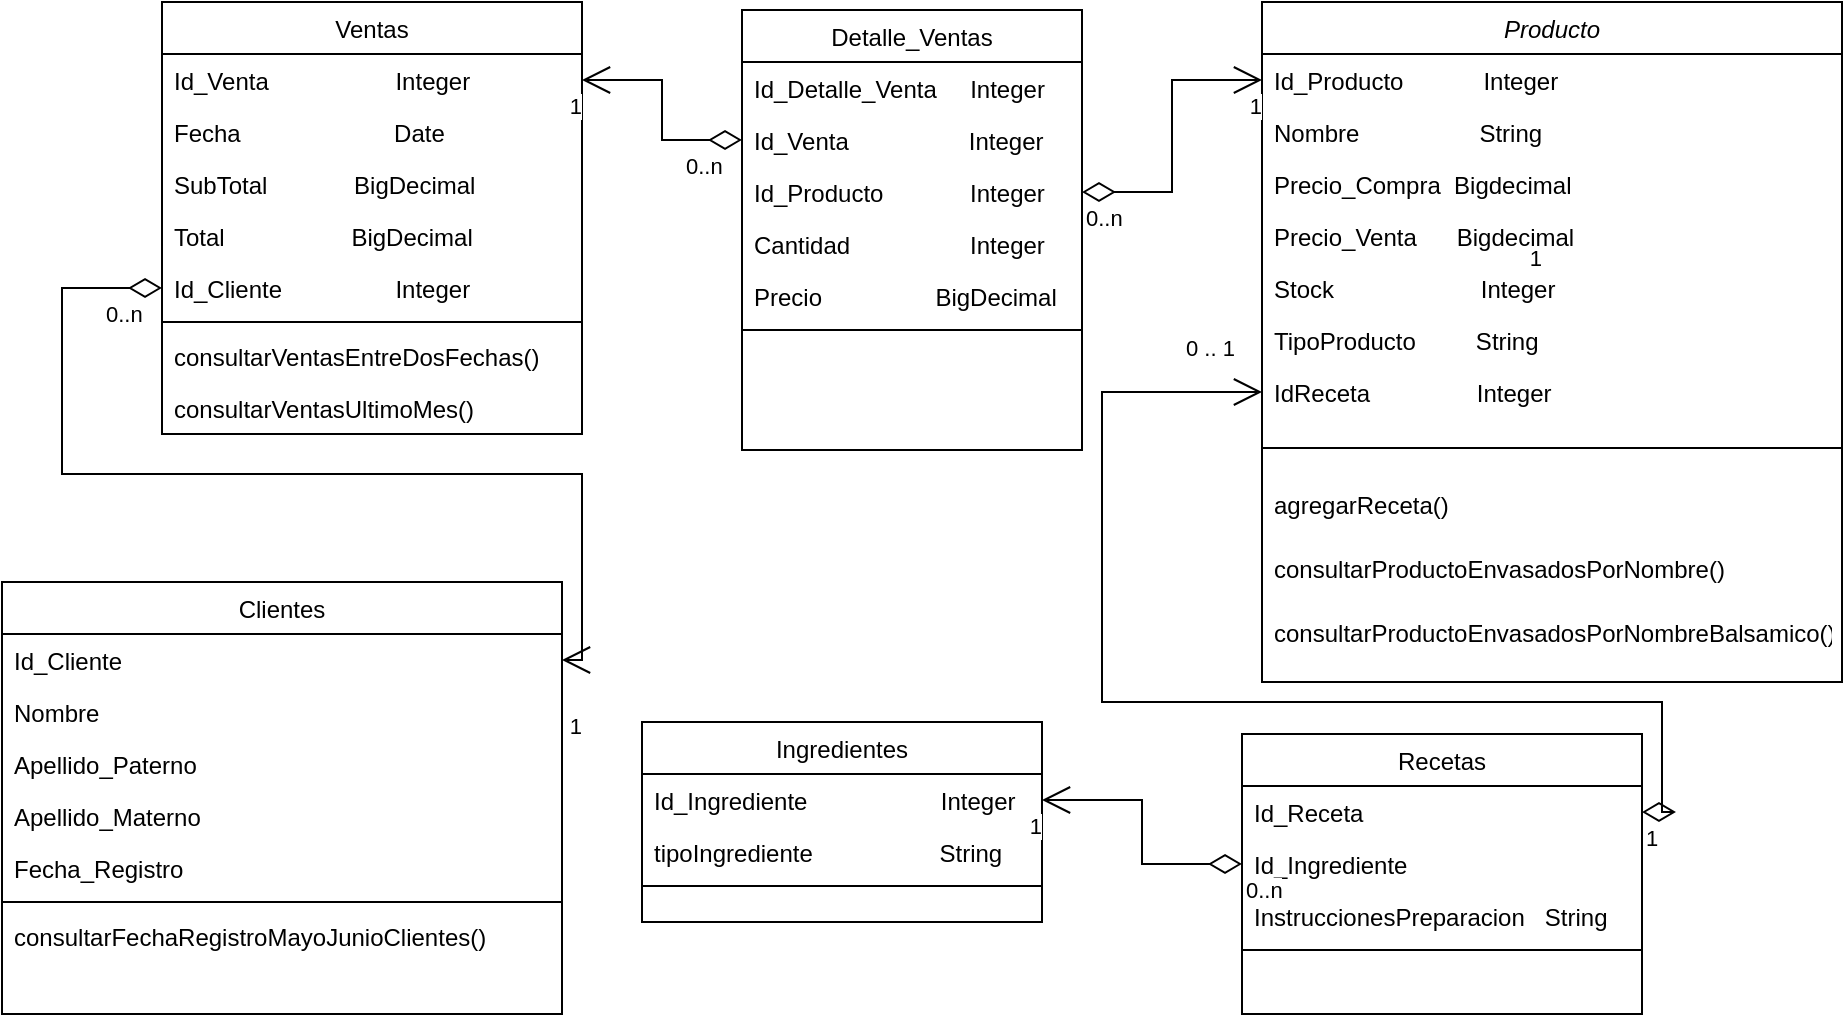 <mxfile version="22.0.6" type="github">
  <diagram id="C5RBs43oDa-KdzZeNtuy" name="Page-1">
    <mxGraphModel dx="1877" dy="574" grid="1" gridSize="10" guides="1" tooltips="1" connect="1" arrows="1" fold="1" page="1" pageScale="1" pageWidth="827" pageHeight="1169" math="0" shadow="0">
      <root>
        <mxCell id="WIyWlLk6GJQsqaUBKTNV-0" />
        <mxCell id="WIyWlLk6GJQsqaUBKTNV-1" parent="WIyWlLk6GJQsqaUBKTNV-0" />
        <mxCell id="zkfFHV4jXpPFQw0GAbJ--0" value="Producto" style="swimlane;fontStyle=2;align=center;verticalAlign=top;childLayout=stackLayout;horizontal=1;startSize=26;horizontalStack=0;resizeParent=1;resizeLast=0;collapsible=1;marginBottom=0;rounded=0;shadow=0;strokeWidth=1;" parent="WIyWlLk6GJQsqaUBKTNV-1" vertex="1">
          <mxGeometry x="530" y="20" width="290" height="340" as="geometry">
            <mxRectangle x="230" y="140" width="160" height="26" as="alternateBounds" />
          </mxGeometry>
        </mxCell>
        <mxCell id="zkfFHV4jXpPFQw0GAbJ--1" value="Id_Producto            Integer" style="text;align=left;verticalAlign=top;spacingLeft=4;spacingRight=4;overflow=hidden;rotatable=0;points=[[0,0.5],[1,0.5]];portConstraint=eastwest;" parent="zkfFHV4jXpPFQw0GAbJ--0" vertex="1">
          <mxGeometry y="26" width="290" height="26" as="geometry" />
        </mxCell>
        <mxCell id="zkfFHV4jXpPFQw0GAbJ--2" value="Nombre                  String" style="text;align=left;verticalAlign=top;spacingLeft=4;spacingRight=4;overflow=hidden;rotatable=0;points=[[0,0.5],[1,0.5]];portConstraint=eastwest;rounded=0;shadow=0;html=0;" parent="zkfFHV4jXpPFQw0GAbJ--0" vertex="1">
          <mxGeometry y="52" width="290" height="26" as="geometry" />
        </mxCell>
        <mxCell id="zkfFHV4jXpPFQw0GAbJ--3" value="Precio_Compra  Bigdecimal" style="text;align=left;verticalAlign=top;spacingLeft=4;spacingRight=4;overflow=hidden;rotatable=0;points=[[0,0.5],[1,0.5]];portConstraint=eastwest;rounded=0;shadow=0;html=0;" parent="zkfFHV4jXpPFQw0GAbJ--0" vertex="1">
          <mxGeometry y="78" width="290" height="26" as="geometry" />
        </mxCell>
        <mxCell id="4kPLVbE8B_isNcjpirVt-29" value="Precio_Venta      Bigdecimal" style="text;align=left;verticalAlign=top;spacingLeft=4;spacingRight=4;overflow=hidden;rotatable=0;points=[[0,0.5],[1,0.5]];portConstraint=eastwest;rounded=0;shadow=0;html=0;" vertex="1" parent="zkfFHV4jXpPFQw0GAbJ--0">
          <mxGeometry y="104" width="290" height="26" as="geometry" />
        </mxCell>
        <mxCell id="4kPLVbE8B_isNcjpirVt-48" value="Stock                      Integer" style="text;align=left;verticalAlign=top;spacingLeft=4;spacingRight=4;overflow=hidden;rotatable=0;points=[[0,0.5],[1,0.5]];portConstraint=eastwest;rounded=0;shadow=0;html=0;" vertex="1" parent="zkfFHV4jXpPFQw0GAbJ--0">
          <mxGeometry y="130" width="290" height="26" as="geometry" />
        </mxCell>
        <mxCell id="4kPLVbE8B_isNcjpirVt-49" value="TipoProducto         String" style="text;align=left;verticalAlign=top;spacingLeft=4;spacingRight=4;overflow=hidden;rotatable=0;points=[[0,0.5],[1,0.5]];portConstraint=eastwest;rounded=0;shadow=0;html=0;" vertex="1" parent="zkfFHV4jXpPFQw0GAbJ--0">
          <mxGeometry y="156" width="290" height="26" as="geometry" />
        </mxCell>
        <mxCell id="4kPLVbE8B_isNcjpirVt-50" value="IdReceta                Integer" style="text;align=left;verticalAlign=top;spacingLeft=4;spacingRight=4;overflow=hidden;rotatable=0;points=[[0,0.5],[1,0.5]];portConstraint=eastwest;rounded=0;shadow=0;html=0;" vertex="1" parent="zkfFHV4jXpPFQw0GAbJ--0">
          <mxGeometry y="182" width="290" height="26" as="geometry" />
        </mxCell>
        <mxCell id="zkfFHV4jXpPFQw0GAbJ--4" value="" style="line;html=1;strokeWidth=1;align=left;verticalAlign=middle;spacingTop=-1;spacingLeft=3;spacingRight=3;rotatable=0;labelPosition=right;points=[];portConstraint=eastwest;" parent="zkfFHV4jXpPFQw0GAbJ--0" vertex="1">
          <mxGeometry y="208" width="290" height="30" as="geometry" />
        </mxCell>
        <mxCell id="4kPLVbE8B_isNcjpirVt-51" value="agregarReceta()" style="text;align=left;verticalAlign=top;spacingLeft=4;spacingRight=4;overflow=hidden;rotatable=0;points=[[0,0.5],[1,0.5]];portConstraint=eastwest;rounded=0;shadow=0;html=0;" vertex="1" parent="zkfFHV4jXpPFQw0GAbJ--0">
          <mxGeometry y="238" width="290" height="32" as="geometry" />
        </mxCell>
        <mxCell id="4kPLVbE8B_isNcjpirVt-54" value="consultarProductoEnvasadosPorNombre()" style="text;align=left;verticalAlign=top;spacingLeft=4;spacingRight=4;overflow=hidden;rotatable=0;points=[[0,0.5],[1,0.5]];portConstraint=eastwest;rounded=0;shadow=0;html=0;" vertex="1" parent="zkfFHV4jXpPFQw0GAbJ--0">
          <mxGeometry y="270" width="290" height="32" as="geometry" />
        </mxCell>
        <mxCell id="4kPLVbE8B_isNcjpirVt-55" value="consultarProductoEnvasadosPorNombreBalsamico()" style="text;align=left;verticalAlign=top;spacingLeft=4;spacingRight=4;overflow=hidden;rotatable=0;points=[[0,0.5],[1,0.5]];portConstraint=eastwest;rounded=0;shadow=0;html=0;" vertex="1" parent="zkfFHV4jXpPFQw0GAbJ--0">
          <mxGeometry y="302" width="290" height="32" as="geometry" />
        </mxCell>
        <mxCell id="4kPLVbE8B_isNcjpirVt-1" value="Clientes" style="swimlane;fontStyle=0;align=center;verticalAlign=top;childLayout=stackLayout;horizontal=1;startSize=26;horizontalStack=0;resizeParent=1;resizeLast=0;collapsible=1;marginBottom=0;rounded=0;shadow=0;strokeWidth=1;" vertex="1" parent="WIyWlLk6GJQsqaUBKTNV-1">
          <mxGeometry x="-100" y="310" width="280" height="216" as="geometry">
            <mxRectangle x="550" y="140" width="160" height="26" as="alternateBounds" />
          </mxGeometry>
        </mxCell>
        <mxCell id="4kPLVbE8B_isNcjpirVt-2" value="Id_Cliente" style="text;align=left;verticalAlign=top;spacingLeft=4;spacingRight=4;overflow=hidden;rotatable=0;points=[[0,0.5],[1,0.5]];portConstraint=eastwest;" vertex="1" parent="4kPLVbE8B_isNcjpirVt-1">
          <mxGeometry y="26" width="280" height="26" as="geometry" />
        </mxCell>
        <mxCell id="4kPLVbE8B_isNcjpirVt-3" value="Nombre" style="text;align=left;verticalAlign=top;spacingLeft=4;spacingRight=4;overflow=hidden;rotatable=0;points=[[0,0.5],[1,0.5]];portConstraint=eastwest;rounded=0;shadow=0;html=0;" vertex="1" parent="4kPLVbE8B_isNcjpirVt-1">
          <mxGeometry y="52" width="280" height="26" as="geometry" />
        </mxCell>
        <mxCell id="4kPLVbE8B_isNcjpirVt-4" value="Apellido_Paterno" style="text;align=left;verticalAlign=top;spacingLeft=4;spacingRight=4;overflow=hidden;rotatable=0;points=[[0,0.5],[1,0.5]];portConstraint=eastwest;rounded=0;shadow=0;html=0;" vertex="1" parent="4kPLVbE8B_isNcjpirVt-1">
          <mxGeometry y="78" width="280" height="26" as="geometry" />
        </mxCell>
        <mxCell id="4kPLVbE8B_isNcjpirVt-5" value="Apellido_Materno" style="text;align=left;verticalAlign=top;spacingLeft=4;spacingRight=4;overflow=hidden;rotatable=0;points=[[0,0.5],[1,0.5]];portConstraint=eastwest;rounded=0;shadow=0;html=0;" vertex="1" parent="4kPLVbE8B_isNcjpirVt-1">
          <mxGeometry y="104" width="280" height="26" as="geometry" />
        </mxCell>
        <mxCell id="4kPLVbE8B_isNcjpirVt-6" value="Fecha_Registro" style="text;align=left;verticalAlign=top;spacingLeft=4;spacingRight=4;overflow=hidden;rotatable=0;points=[[0,0.5],[1,0.5]];portConstraint=eastwest;rounded=0;shadow=0;html=0;" vertex="1" parent="4kPLVbE8B_isNcjpirVt-1">
          <mxGeometry y="130" width="280" height="26" as="geometry" />
        </mxCell>
        <mxCell id="4kPLVbE8B_isNcjpirVt-7" value="" style="line;html=1;strokeWidth=1;align=left;verticalAlign=middle;spacingTop=-1;spacingLeft=3;spacingRight=3;rotatable=0;labelPosition=right;points=[];portConstraint=eastwest;" vertex="1" parent="4kPLVbE8B_isNcjpirVt-1">
          <mxGeometry y="156" width="280" height="8" as="geometry" />
        </mxCell>
        <mxCell id="4kPLVbE8B_isNcjpirVt-56" value="consultarFechaRegistroMayoJunioClientes()" style="text;align=left;verticalAlign=top;spacingLeft=4;spacingRight=4;overflow=hidden;rotatable=0;points=[[0,0.5],[1,0.5]];portConstraint=eastwest;rounded=0;shadow=0;html=0;" vertex="1" parent="4kPLVbE8B_isNcjpirVt-1">
          <mxGeometry y="164" width="280" height="26" as="geometry" />
        </mxCell>
        <mxCell id="4kPLVbE8B_isNcjpirVt-10" value="Ventas" style="swimlane;fontStyle=0;align=center;verticalAlign=top;childLayout=stackLayout;horizontal=1;startSize=26;horizontalStack=0;resizeParent=1;resizeLast=0;collapsible=1;marginBottom=0;rounded=0;shadow=0;strokeWidth=1;" vertex="1" parent="WIyWlLk6GJQsqaUBKTNV-1">
          <mxGeometry x="-20" y="20" width="210" height="216" as="geometry">
            <mxRectangle x="550" y="140" width="160" height="26" as="alternateBounds" />
          </mxGeometry>
        </mxCell>
        <object label="Id_Venta                   Integer" id="4kPLVbE8B_isNcjpirVt-11">
          <mxCell style="text;align=left;verticalAlign=top;spacingLeft=4;spacingRight=4;overflow=hidden;rotatable=0;points=[[0,0.5],[1,0.5]];portConstraint=eastwest;" vertex="1" parent="4kPLVbE8B_isNcjpirVt-10">
            <mxGeometry y="26" width="210" height="26" as="geometry" />
          </mxCell>
        </object>
        <mxCell id="4kPLVbE8B_isNcjpirVt-12" value="Fecha                       Date" style="text;align=left;verticalAlign=top;spacingLeft=4;spacingRight=4;overflow=hidden;rotatable=0;points=[[0,0.5],[1,0.5]];portConstraint=eastwest;rounded=0;shadow=0;html=0;" vertex="1" parent="4kPLVbE8B_isNcjpirVt-10">
          <mxGeometry y="52" width="210" height="26" as="geometry" />
        </mxCell>
        <mxCell id="4kPLVbE8B_isNcjpirVt-13" value="SubTotal             BigDecimal" style="text;align=left;verticalAlign=top;spacingLeft=4;spacingRight=4;overflow=hidden;rotatable=0;points=[[0,0.5],[1,0.5]];portConstraint=eastwest;rounded=0;shadow=0;html=0;" vertex="1" parent="4kPLVbE8B_isNcjpirVt-10">
          <mxGeometry y="78" width="210" height="26" as="geometry" />
        </mxCell>
        <mxCell id="4kPLVbE8B_isNcjpirVt-14" value="Total                   BigDecimal" style="text;align=left;verticalAlign=top;spacingLeft=4;spacingRight=4;overflow=hidden;rotatable=0;points=[[0,0.5],[1,0.5]];portConstraint=eastwest;rounded=0;shadow=0;html=0;" vertex="1" parent="4kPLVbE8B_isNcjpirVt-10">
          <mxGeometry y="104" width="210" height="26" as="geometry" />
        </mxCell>
        <mxCell id="4kPLVbE8B_isNcjpirVt-15" value="Id_Cliente                 Integer" style="text;align=left;verticalAlign=top;spacingLeft=4;spacingRight=4;overflow=hidden;rotatable=0;points=[[0,0.5],[1,0.5]];portConstraint=eastwest;rounded=0;shadow=0;html=0;" vertex="1" parent="4kPLVbE8B_isNcjpirVt-10">
          <mxGeometry y="130" width="210" height="26" as="geometry" />
        </mxCell>
        <mxCell id="4kPLVbE8B_isNcjpirVt-16" value="" style="line;html=1;strokeWidth=1;align=left;verticalAlign=middle;spacingTop=-1;spacingLeft=3;spacingRight=3;rotatable=0;labelPosition=right;points=[];portConstraint=eastwest;" vertex="1" parent="4kPLVbE8B_isNcjpirVt-10">
          <mxGeometry y="156" width="210" height="8" as="geometry" />
        </mxCell>
        <mxCell id="4kPLVbE8B_isNcjpirVt-52" value="consultarVentasEntreDosFechas()" style="text;align=left;verticalAlign=top;spacingLeft=4;spacingRight=4;overflow=hidden;rotatable=0;points=[[0,0.5],[1,0.5]];portConstraint=eastwest;rounded=0;shadow=0;html=0;" vertex="1" parent="4kPLVbE8B_isNcjpirVt-10">
          <mxGeometry y="164" width="210" height="26" as="geometry" />
        </mxCell>
        <mxCell id="4kPLVbE8B_isNcjpirVt-53" value="consultarVentasUltimoMes()" style="text;align=left;verticalAlign=top;spacingLeft=4;spacingRight=4;overflow=hidden;rotatable=0;points=[[0,0.5],[1,0.5]];portConstraint=eastwest;rounded=0;shadow=0;html=0;" vertex="1" parent="4kPLVbE8B_isNcjpirVt-10">
          <mxGeometry y="190" width="210" height="26" as="geometry" />
        </mxCell>
        <mxCell id="4kPLVbE8B_isNcjpirVt-19" value="Detalle_Ventas" style="swimlane;fontStyle=0;align=center;verticalAlign=top;childLayout=stackLayout;horizontal=1;startSize=26;horizontalStack=0;resizeParent=1;resizeLast=0;collapsible=1;marginBottom=0;rounded=0;shadow=0;strokeWidth=1;" vertex="1" parent="WIyWlLk6GJQsqaUBKTNV-1">
          <mxGeometry x="270" y="24" width="170" height="220" as="geometry">
            <mxRectangle x="550" y="140" width="160" height="26" as="alternateBounds" />
          </mxGeometry>
        </mxCell>
        <mxCell id="4kPLVbE8B_isNcjpirVt-20" value="Id_Detalle_Venta     Integer" style="text;align=left;verticalAlign=top;spacingLeft=4;spacingRight=4;overflow=hidden;rotatable=0;points=[[0,0.5],[1,0.5]];portConstraint=eastwest;" vertex="1" parent="4kPLVbE8B_isNcjpirVt-19">
          <mxGeometry y="26" width="170" height="26" as="geometry" />
        </mxCell>
        <mxCell id="4kPLVbE8B_isNcjpirVt-21" value="Id_Venta                  Integer" style="text;align=left;verticalAlign=top;spacingLeft=4;spacingRight=4;overflow=hidden;rotatable=0;points=[[0,0.5],[1,0.5]];portConstraint=eastwest;rounded=0;shadow=0;html=0;" vertex="1" parent="4kPLVbE8B_isNcjpirVt-19">
          <mxGeometry y="52" width="170" height="26" as="geometry" />
        </mxCell>
        <mxCell id="4kPLVbE8B_isNcjpirVt-22" value="Id_Producto             Integer" style="text;align=left;verticalAlign=top;spacingLeft=4;spacingRight=4;overflow=hidden;rotatable=0;points=[[0,0.5],[1,0.5]];portConstraint=eastwest;rounded=0;shadow=0;html=0;" vertex="1" parent="4kPLVbE8B_isNcjpirVt-19">
          <mxGeometry y="78" width="170" height="26" as="geometry" />
        </mxCell>
        <mxCell id="4kPLVbE8B_isNcjpirVt-23" value="Cantidad                  Integer" style="text;align=left;verticalAlign=top;spacingLeft=4;spacingRight=4;overflow=hidden;rotatable=0;points=[[0,0.5],[1,0.5]];portConstraint=eastwest;rounded=0;shadow=0;html=0;" vertex="1" parent="4kPLVbE8B_isNcjpirVt-19">
          <mxGeometry y="104" width="170" height="26" as="geometry" />
        </mxCell>
        <mxCell id="4kPLVbE8B_isNcjpirVt-24" value="Precio                 BigDecimal" style="text;align=left;verticalAlign=top;spacingLeft=4;spacingRight=4;overflow=hidden;rotatable=0;points=[[0,0.5],[1,0.5]];portConstraint=eastwest;rounded=0;shadow=0;html=0;" vertex="1" parent="4kPLVbE8B_isNcjpirVt-19">
          <mxGeometry y="130" width="170" height="26" as="geometry" />
        </mxCell>
        <mxCell id="4kPLVbE8B_isNcjpirVt-25" value="" style="line;html=1;strokeWidth=1;align=left;verticalAlign=middle;spacingTop=-1;spacingLeft=3;spacingRight=3;rotatable=0;labelPosition=right;points=[];portConstraint=eastwest;" vertex="1" parent="4kPLVbE8B_isNcjpirVt-19">
          <mxGeometry y="156" width="170" height="8" as="geometry" />
        </mxCell>
        <mxCell id="4kPLVbE8B_isNcjpirVt-31" value="" style="endArrow=open;html=1;endSize=12;startArrow=diamondThin;startSize=14;startFill=0;edgeStyle=orthogonalEdgeStyle;rounded=0;" edge="1" parent="WIyWlLk6GJQsqaUBKTNV-1" source="4kPLVbE8B_isNcjpirVt-22" target="zkfFHV4jXpPFQw0GAbJ--1">
          <mxGeometry relative="1" as="geometry">
            <mxPoint x="370" y="88.5" as="sourcePoint" />
            <mxPoint x="530" y="88.5" as="targetPoint" />
          </mxGeometry>
        </mxCell>
        <mxCell id="4kPLVbE8B_isNcjpirVt-32" value="0..n" style="edgeLabel;resizable=0;html=1;align=left;verticalAlign=top;" connectable="0" vertex="1" parent="4kPLVbE8B_isNcjpirVt-31">
          <mxGeometry x="-1" relative="1" as="geometry" />
        </mxCell>
        <mxCell id="4kPLVbE8B_isNcjpirVt-33" value="1" style="edgeLabel;resizable=0;html=1;align=right;verticalAlign=top;" connectable="0" vertex="1" parent="4kPLVbE8B_isNcjpirVt-31">
          <mxGeometry x="1" relative="1" as="geometry" />
        </mxCell>
        <mxCell id="4kPLVbE8B_isNcjpirVt-35" value="" style="endArrow=open;html=1;endSize=12;startArrow=diamondThin;startSize=14;startFill=0;edgeStyle=orthogonalEdgeStyle;rounded=0;" edge="1" parent="WIyWlLk6GJQsqaUBKTNV-1" source="4kPLVbE8B_isNcjpirVt-21" target="4kPLVbE8B_isNcjpirVt-11">
          <mxGeometry relative="1" as="geometry">
            <mxPoint x="190" y="362" as="sourcePoint" />
            <mxPoint x="310" y="310" as="targetPoint" />
          </mxGeometry>
        </mxCell>
        <mxCell id="4kPLVbE8B_isNcjpirVt-36" value="0..n" style="edgeLabel;resizable=0;html=1;align=left;verticalAlign=top;" connectable="0" vertex="1" parent="4kPLVbE8B_isNcjpirVt-35">
          <mxGeometry x="-1" relative="1" as="geometry">
            <mxPoint x="-30" as="offset" />
          </mxGeometry>
        </mxCell>
        <mxCell id="4kPLVbE8B_isNcjpirVt-37" value="1" style="edgeLabel;resizable=0;html=1;align=right;verticalAlign=top;" connectable="0" vertex="1" parent="4kPLVbE8B_isNcjpirVt-35">
          <mxGeometry x="1" relative="1" as="geometry" />
        </mxCell>
        <mxCell id="4kPLVbE8B_isNcjpirVt-38" value="" style="endArrow=open;html=1;endSize=12;startArrow=diamondThin;startSize=14;startFill=0;edgeStyle=orthogonalEdgeStyle;rounded=0;" edge="1" parent="WIyWlLk6GJQsqaUBKTNV-1" source="4kPLVbE8B_isNcjpirVt-15" target="4kPLVbE8B_isNcjpirVt-2">
          <mxGeometry relative="1" as="geometry">
            <mxPoint x="320" y="416" as="sourcePoint" />
            <mxPoint x="190" y="400" as="targetPoint" />
            <Array as="points">
              <mxPoint x="-70" y="163" />
              <mxPoint x="-70" y="256" />
              <mxPoint x="190" y="256" />
              <mxPoint x="190" y="349" />
            </Array>
          </mxGeometry>
        </mxCell>
        <mxCell id="4kPLVbE8B_isNcjpirVt-39" value="0..n" style="edgeLabel;resizable=0;html=1;align=left;verticalAlign=top;" connectable="0" vertex="1" parent="4kPLVbE8B_isNcjpirVt-38">
          <mxGeometry x="-1" relative="1" as="geometry">
            <mxPoint x="-30" as="offset" />
          </mxGeometry>
        </mxCell>
        <mxCell id="4kPLVbE8B_isNcjpirVt-40" value="1" style="edgeLabel;resizable=0;html=1;align=right;verticalAlign=top;" connectable="0" vertex="1" parent="4kPLVbE8B_isNcjpirVt-38">
          <mxGeometry x="1" relative="1" as="geometry">
            <mxPoint x="10" y="20" as="offset" />
          </mxGeometry>
        </mxCell>
        <mxCell id="4kPLVbE8B_isNcjpirVt-43" value="Recetas" style="swimlane;fontStyle=0;align=center;verticalAlign=top;childLayout=stackLayout;horizontal=1;startSize=26;horizontalStack=0;resizeParent=1;resizeLast=0;collapsible=1;marginBottom=0;rounded=0;shadow=0;strokeWidth=1;" vertex="1" parent="WIyWlLk6GJQsqaUBKTNV-1">
          <mxGeometry x="520" y="386" width="200" height="140" as="geometry">
            <mxRectangle x="130" y="380" width="160" height="26" as="alternateBounds" />
          </mxGeometry>
        </mxCell>
        <mxCell id="4kPLVbE8B_isNcjpirVt-44" value="Id_Receta" style="text;align=left;verticalAlign=top;spacingLeft=4;spacingRight=4;overflow=hidden;rotatable=0;points=[[0,0.5],[1,0.5]];portConstraint=eastwest;" vertex="1" parent="4kPLVbE8B_isNcjpirVt-43">
          <mxGeometry y="26" width="200" height="26" as="geometry" />
        </mxCell>
        <mxCell id="4kPLVbE8B_isNcjpirVt-61" value="Id_Ingrediente" style="text;align=left;verticalAlign=top;spacingLeft=4;spacingRight=4;overflow=hidden;rotatable=0;points=[[0,0.5],[1,0.5]];portConstraint=eastwest;" vertex="1" parent="4kPLVbE8B_isNcjpirVt-43">
          <mxGeometry y="52" width="200" height="26" as="geometry" />
        </mxCell>
        <mxCell id="4kPLVbE8B_isNcjpirVt-60" value="InstruccionesPreparacion   String" style="text;align=left;verticalAlign=top;spacingLeft=4;spacingRight=4;overflow=hidden;rotatable=0;points=[[0,0.5],[1,0.5]];portConstraint=eastwest;" vertex="1" parent="4kPLVbE8B_isNcjpirVt-43">
          <mxGeometry y="78" width="200" height="26" as="geometry" />
        </mxCell>
        <mxCell id="4kPLVbE8B_isNcjpirVt-45" value="" style="line;html=1;strokeWidth=1;align=left;verticalAlign=middle;spacingTop=-1;spacingLeft=3;spacingRight=3;rotatable=0;labelPosition=right;points=[];portConstraint=eastwest;" vertex="1" parent="4kPLVbE8B_isNcjpirVt-43">
          <mxGeometry y="104" width="200" height="8" as="geometry" />
        </mxCell>
        <mxCell id="4kPLVbE8B_isNcjpirVt-62" value="Ingredientes" style="swimlane;fontStyle=0;align=center;verticalAlign=top;childLayout=stackLayout;horizontal=1;startSize=26;horizontalStack=0;resizeParent=1;resizeLast=0;collapsible=1;marginBottom=0;rounded=0;shadow=0;strokeWidth=1;" vertex="1" parent="WIyWlLk6GJQsqaUBKTNV-1">
          <mxGeometry x="220" y="380" width="200" height="100" as="geometry">
            <mxRectangle x="130" y="380" width="160" height="26" as="alternateBounds" />
          </mxGeometry>
        </mxCell>
        <mxCell id="4kPLVbE8B_isNcjpirVt-63" value="Id_Ingrediente                    Integer" style="text;align=left;verticalAlign=top;spacingLeft=4;spacingRight=4;overflow=hidden;rotatable=0;points=[[0,0.5],[1,0.5]];portConstraint=eastwest;" vertex="1" parent="4kPLVbE8B_isNcjpirVt-62">
          <mxGeometry y="26" width="200" height="26" as="geometry" />
        </mxCell>
        <mxCell id="4kPLVbE8B_isNcjpirVt-64" value="tipoIngrediente                   String" style="text;align=left;verticalAlign=top;spacingLeft=4;spacingRight=4;overflow=hidden;rotatable=0;points=[[0,0.5],[1,0.5]];portConstraint=eastwest;" vertex="1" parent="4kPLVbE8B_isNcjpirVt-62">
          <mxGeometry y="52" width="200" height="26" as="geometry" />
        </mxCell>
        <mxCell id="4kPLVbE8B_isNcjpirVt-66" value="" style="line;html=1;strokeWidth=1;align=left;verticalAlign=middle;spacingTop=-1;spacingLeft=3;spacingRight=3;rotatable=0;labelPosition=right;points=[];portConstraint=eastwest;" vertex="1" parent="4kPLVbE8B_isNcjpirVt-62">
          <mxGeometry y="78" width="200" height="8" as="geometry" />
        </mxCell>
        <mxCell id="4kPLVbE8B_isNcjpirVt-67" value="" style="endArrow=open;html=1;endSize=12;startArrow=diamondThin;startSize=14;startFill=0;edgeStyle=orthogonalEdgeStyle;rounded=0;" edge="1" parent="WIyWlLk6GJQsqaUBKTNV-1" source="4kPLVbE8B_isNcjpirVt-61" target="4kPLVbE8B_isNcjpirVt-63">
          <mxGeometry relative="1" as="geometry">
            <mxPoint x="349.5" y="326" as="sourcePoint" />
            <mxPoint x="439.5" y="270" as="targetPoint" />
          </mxGeometry>
        </mxCell>
        <mxCell id="4kPLVbE8B_isNcjpirVt-68" value="0..n" style="edgeLabel;resizable=0;html=1;align=left;verticalAlign=top;" connectable="0" vertex="1" parent="4kPLVbE8B_isNcjpirVt-67">
          <mxGeometry x="-1" relative="1" as="geometry" />
        </mxCell>
        <mxCell id="4kPLVbE8B_isNcjpirVt-69" value="1" style="edgeLabel;resizable=0;html=1;align=right;verticalAlign=top;" connectable="0" vertex="1" parent="4kPLVbE8B_isNcjpirVt-67">
          <mxGeometry x="1" relative="1" as="geometry" />
        </mxCell>
        <mxCell id="4kPLVbE8B_isNcjpirVt-70" value="" style="endArrow=open;html=1;endSize=12;startArrow=diamondThin;startSize=14;startFill=0;edgeStyle=orthogonalEdgeStyle;rounded=0;" edge="1" parent="WIyWlLk6GJQsqaUBKTNV-1" source="4kPLVbE8B_isNcjpirVt-44" target="4kPLVbE8B_isNcjpirVt-50">
          <mxGeometry relative="1" as="geometry">
            <mxPoint x="510" y="322" as="sourcePoint" />
            <mxPoint x="410" y="290" as="targetPoint" />
            <Array as="points">
              <mxPoint x="730" y="425" />
              <mxPoint x="730" y="370" />
              <mxPoint x="450" y="370" />
              <mxPoint x="450" y="215" />
            </Array>
          </mxGeometry>
        </mxCell>
        <mxCell id="4kPLVbE8B_isNcjpirVt-71" value="1" style="edgeLabel;resizable=0;html=1;align=left;verticalAlign=top;" connectable="0" vertex="1" parent="4kPLVbE8B_isNcjpirVt-70">
          <mxGeometry x="-1" relative="1" as="geometry" />
        </mxCell>
        <mxCell id="4kPLVbE8B_isNcjpirVt-72" value="1" style="edgeLabel;resizable=0;html=1;align=right;verticalAlign=top;" connectable="0" vertex="1" parent="4kPLVbE8B_isNcjpirVt-70">
          <mxGeometry x="1" relative="1" as="geometry">
            <mxPoint x="140" y="-80" as="offset" />
          </mxGeometry>
        </mxCell>
        <mxCell id="4kPLVbE8B_isNcjpirVt-73" value="0 .. 1" style="edgeLabel;resizable=0;html=1;align=left;verticalAlign=top;" connectable="0" vertex="1" parent="WIyWlLk6GJQsqaUBKTNV-1">
          <mxGeometry x="490" y="180" as="geometry" />
        </mxCell>
      </root>
    </mxGraphModel>
  </diagram>
</mxfile>
